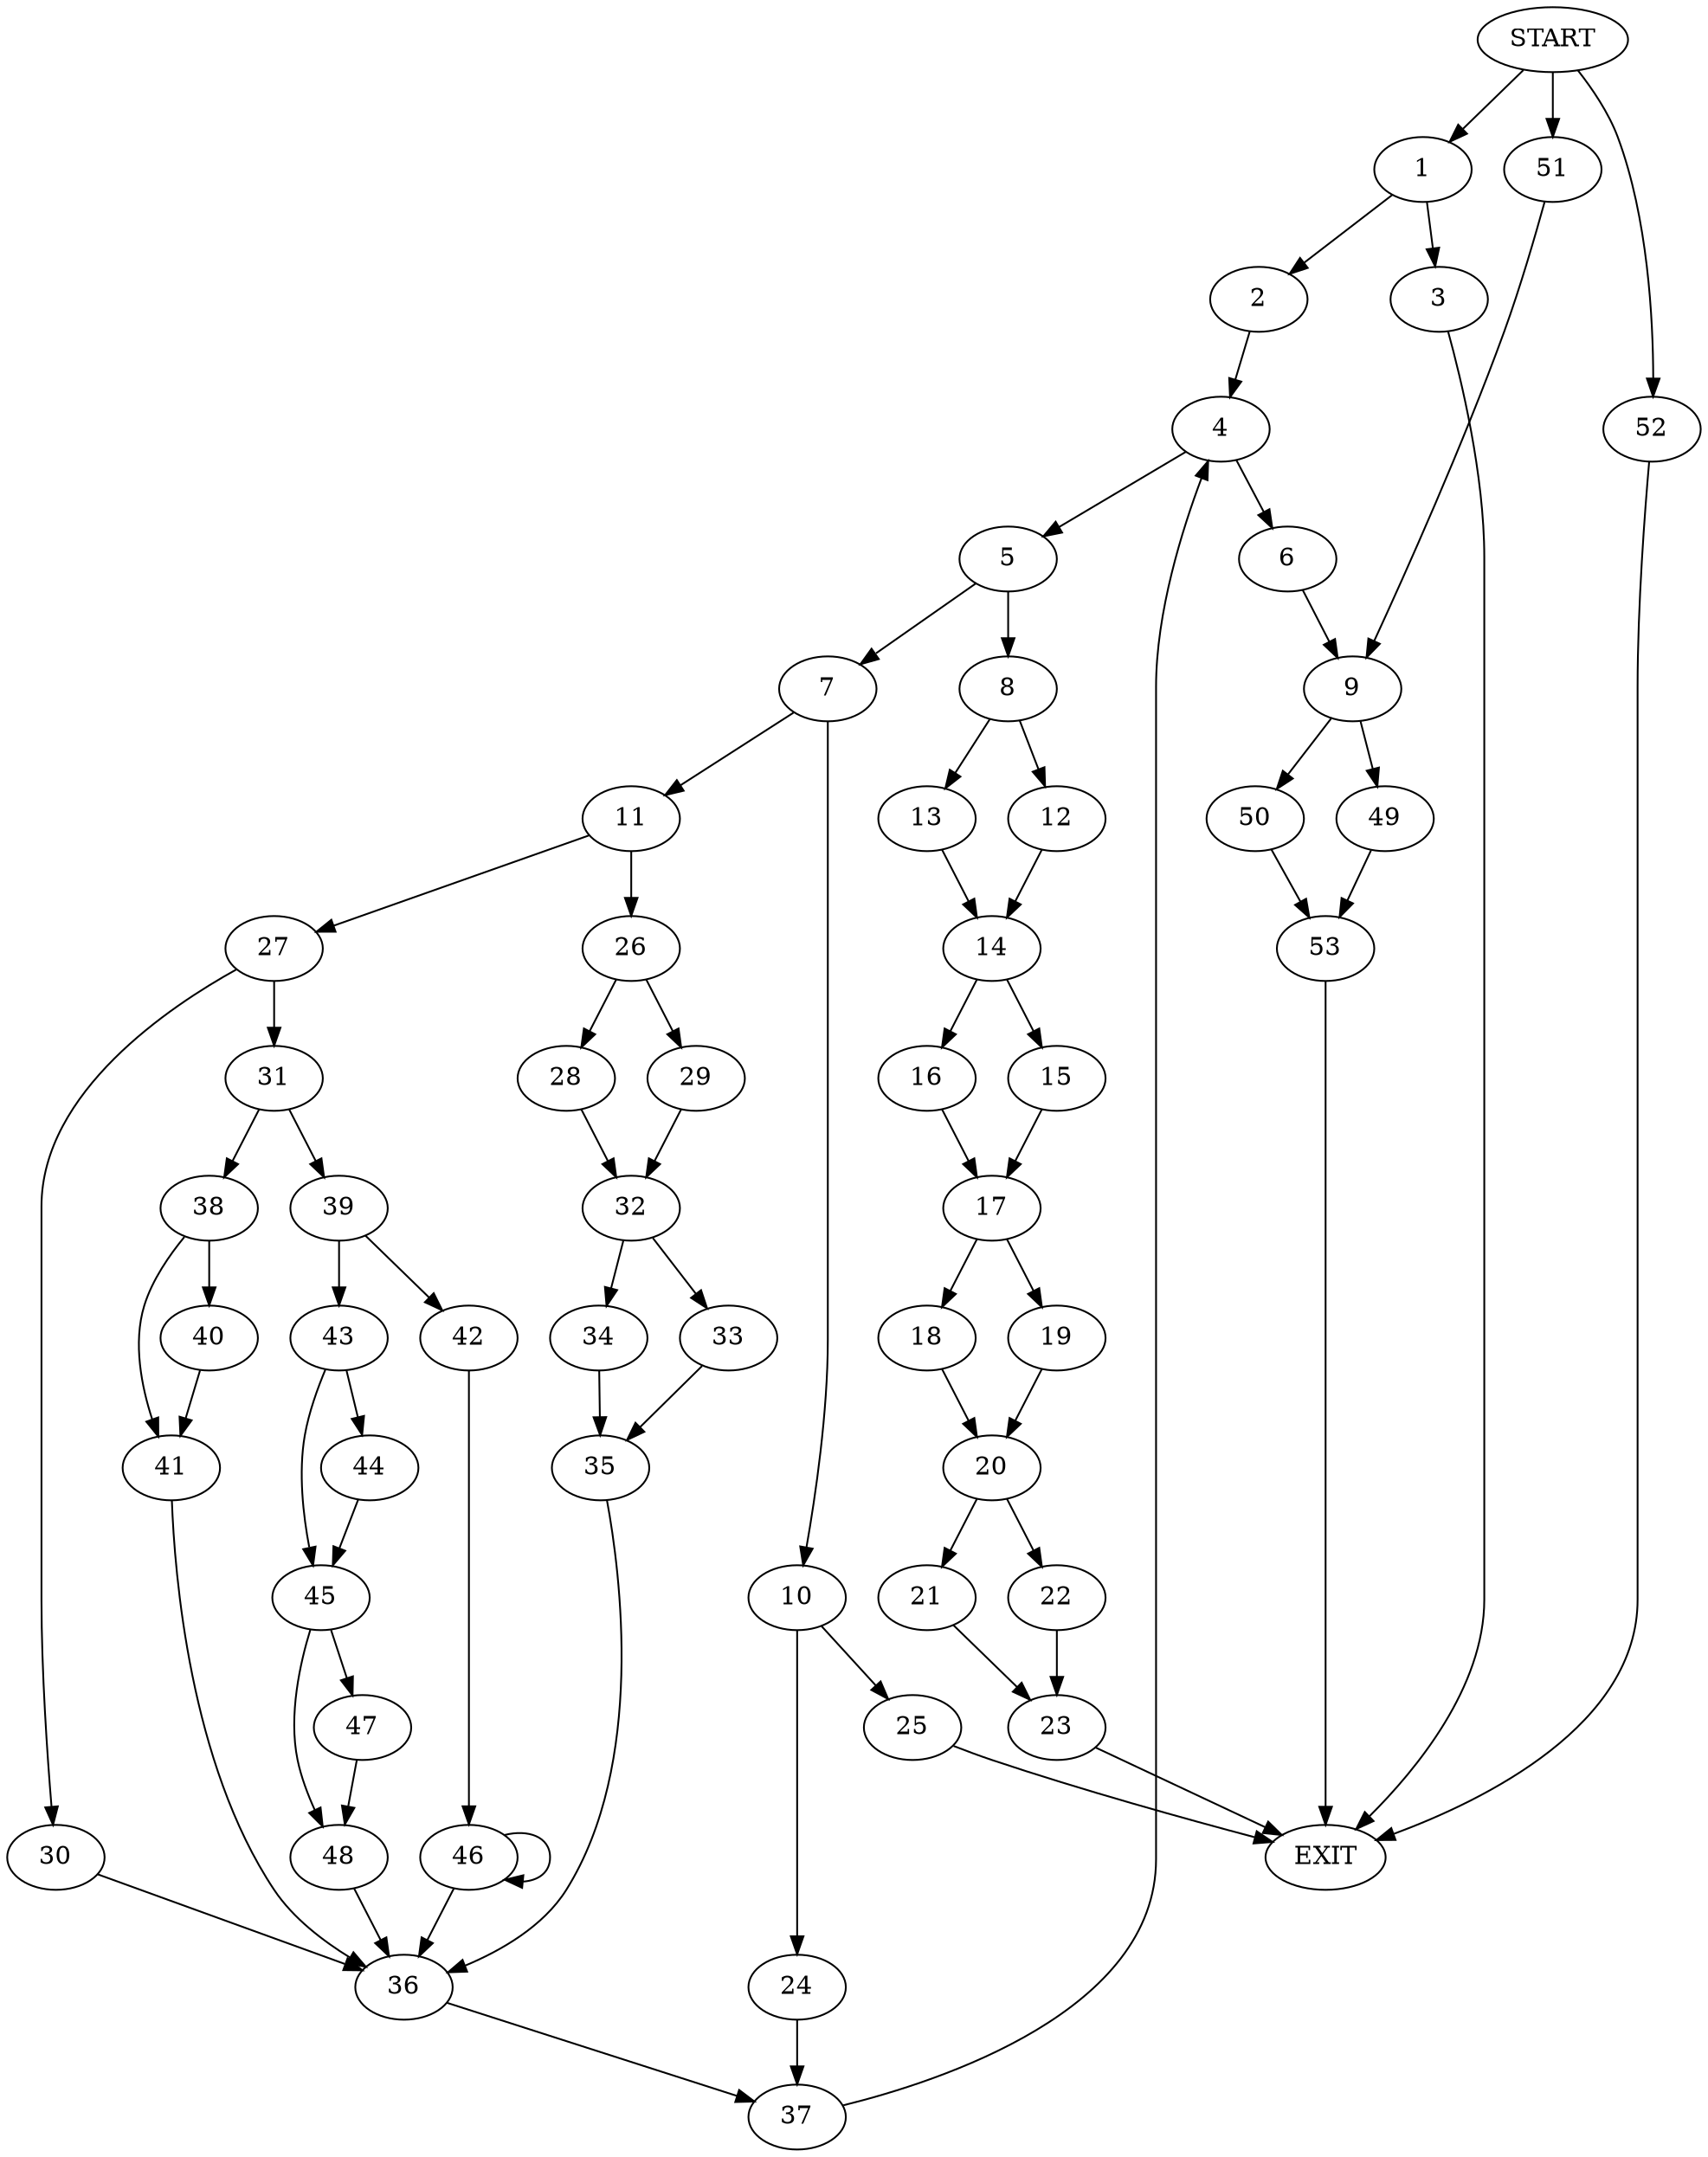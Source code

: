 digraph {
0 [label="START"]
54 [label="EXIT"]
0 -> 1
1 -> 2
1 -> 3
3 -> 54
2 -> 4
4 -> 5
4 -> 6
5 -> 7
5 -> 8
6 -> 9
7 -> 10
7 -> 11
8 -> 12
8 -> 13
13 -> 14
12 -> 14
14 -> 15
14 -> 16
16 -> 17
15 -> 17
17 -> 18
17 -> 19
19 -> 20
18 -> 20
20 -> 21
20 -> 22
21 -> 23
22 -> 23
23 -> 54
10 -> 24
10 -> 25
11 -> 26
11 -> 27
26 -> 28
26 -> 29
27 -> 30
27 -> 31
29 -> 32
28 -> 32
32 -> 33
32 -> 34
33 -> 35
34 -> 35
35 -> 36
36 -> 37
31 -> 38
31 -> 39
30 -> 36
38 -> 40
38 -> 41
39 -> 42
39 -> 43
40 -> 41
41 -> 36
43 -> 44
43 -> 45
42 -> 46
45 -> 47
45 -> 48
44 -> 45
48 -> 36
47 -> 48
46 -> 46
46 -> 36
37 -> 4
24 -> 37
25 -> 54
9 -> 49
9 -> 50
0 -> 51
51 -> 9
0 -> 52
52 -> 54
50 -> 53
49 -> 53
53 -> 54
}

